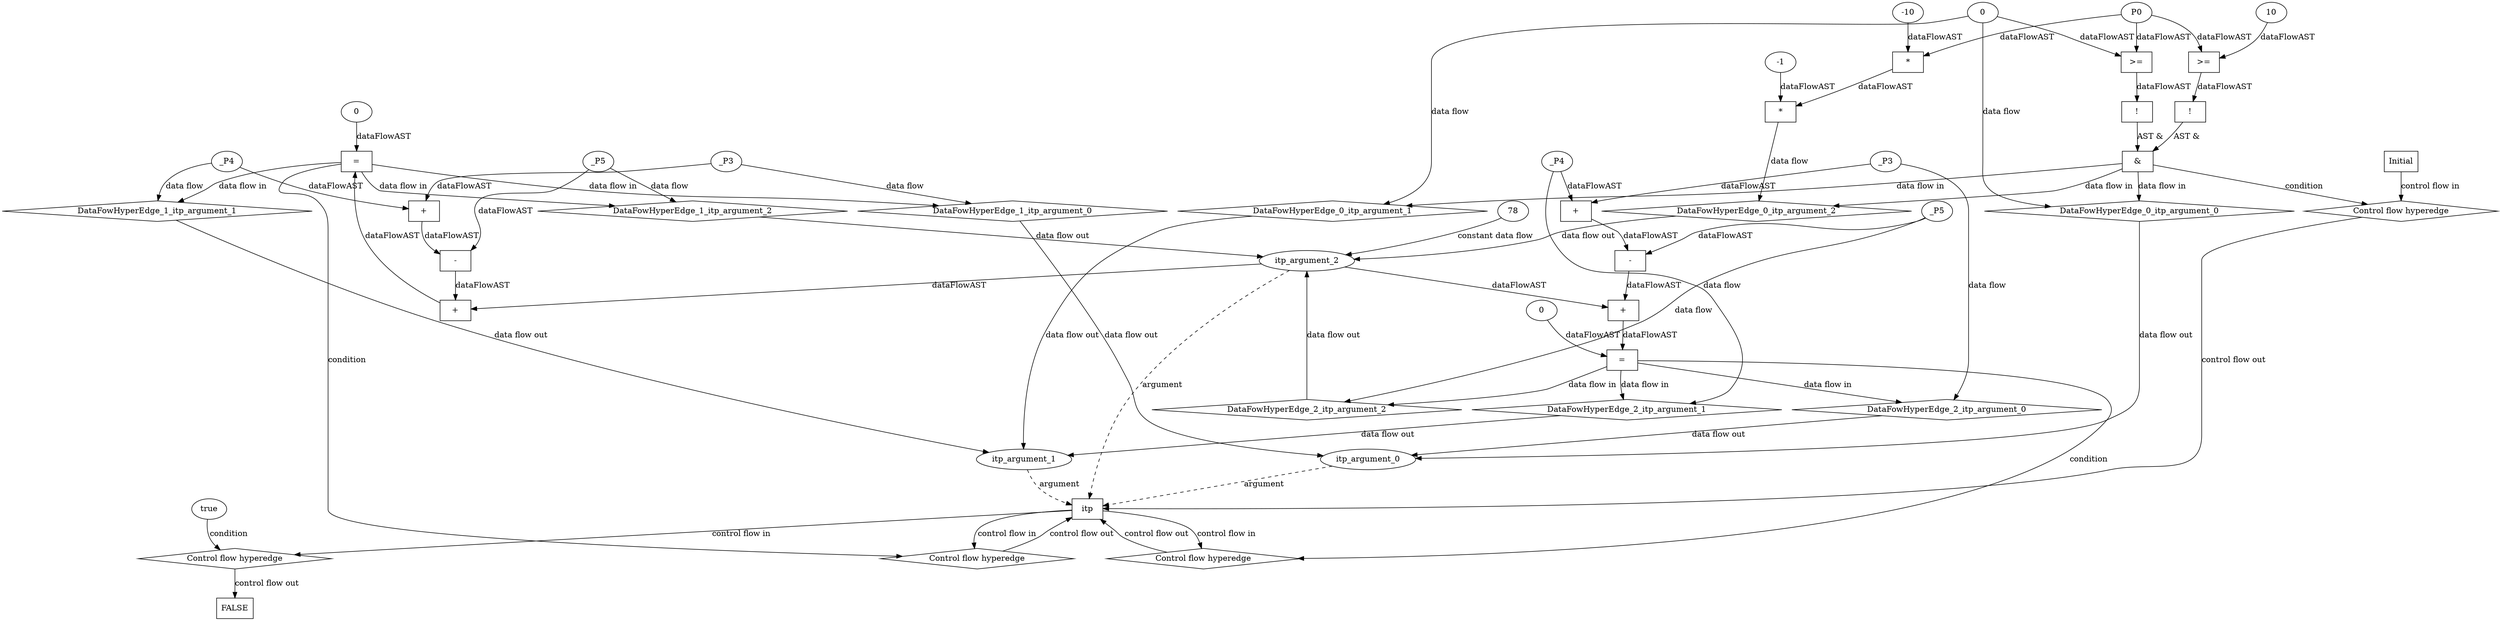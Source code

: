 digraph dag {
"itp" [label="itp" nodeName="itp" class=cfn  shape="rect"];
FALSE [label="FALSE" nodeName=FALSE class=cfn  shape="rect"];
Initial [label="Initial" nodeName=Initial class=cfn  shape="rect"];
ControlFowHyperEdge_0 [label="Control flow hyperedge" nodeName=ControlFowHyperEdge_0 class=controlFlowHyperEdge shape="diamond"];
"Initial" -> ControlFowHyperEdge_0 [label="control flow in"]
ControlFowHyperEdge_0 -> "itp" [label="control flow out"]
ControlFowHyperEdge_1 [label="Control flow hyperedge" nodeName=ControlFowHyperEdge_1 class=controlFlowHyperEdge shape="diamond"];
"itp" -> ControlFowHyperEdge_1 [label="control flow in"]
ControlFowHyperEdge_1 -> "itp" [label="control flow out"]
ControlFowHyperEdge_2 [label="Control flow hyperedge" nodeName=ControlFowHyperEdge_2 class=controlFlowHyperEdge shape="diamond"];
"itp" -> ControlFowHyperEdge_2 [label="control flow in"]
ControlFowHyperEdge_2 -> "itp" [label="control flow out"]
ControlFowHyperEdge_3 [label="Control flow hyperedge" nodeName=ControlFowHyperEdge_3 class=controlFlowHyperEdge shape="diamond"];
"itp" -> ControlFowHyperEdge_3 [label="control flow in"]
ControlFowHyperEdge_3 -> "FALSE" [label="control flow out"]
"itp_argument_0" [label="itp_argument_0" nodeName=argument0 class=argument  head="itp" shape="oval"];
"itp_argument_0" -> "itp"[label="argument" style="dashed"]
"itp_argument_1" [label="itp_argument_1" nodeName=argument1 class=argument  head="itp" shape="oval"];
"itp_argument_1" -> "itp"[label="argument" style="dashed"]
"itp_argument_2" [label="itp_argument_2" nodeName=argument2 class=argument  head="itp" shape="oval"];
"itp_argument_2" -> "itp"[label="argument" style="dashed"]

"xxxitp___Initial_0xxx_and" [label="&" nodeName="xxxitp___Initial_0xxx_and" class=Operator shape="rect"];
"xxxitp___Initial_0xxxguard_0_node_0" [label="!" nodeName="xxxitp___Initial_0xxxguard_0_node_0" class=Operator shape="rect"];
"xxxitp___Initial_0xxxguard_0_node_1" [label=">=" nodeName="xxxitp___Initial_0xxxguard_0_node_1" class=Operator  shape="rect"];
"xxxitp___Initial_0xxxguard_0_node_1" -> "xxxitp___Initial_0xxxguard_0_node_0"[label="dataFlowAST"]
"xxxitp___Initial_0xxxdataFlow_0_node_0" -> "xxxitp___Initial_0xxxguard_0_node_1"[label="dataFlowAST"]
"xxxitp___Initial_0xxxdataFlow2_node_4" -> "xxxitp___Initial_0xxxguard_0_node_1"[label="dataFlowAST"]

"xxxitp___Initial_0xxxguard_0_node_0" -> "xxxitp___Initial_0xxx_and" [label="AST &"];
"xxxitp___Initial_0xxxguard1_node_0" [label="!" nodeName="xxxitp___Initial_0xxxguard1_node_0" class=Operator shape="rect"];
"xxxitp___Initial_0xxxguard1_node_1" [label=">=" nodeName="xxxitp___Initial_0xxxguard1_node_1" class=Operator  shape="rect"];
"xxxitp___Initial_0xxxguard1_node_3" [label="10" nodeName="xxxitp___Initial_0xxxguard1_node_3" class=Literal ];
"xxxitp___Initial_0xxxguard1_node_1" -> "xxxitp___Initial_0xxxguard1_node_0"[label="dataFlowAST"]
"xxxitp___Initial_0xxxdataFlow2_node_4" -> "xxxitp___Initial_0xxxguard1_node_1"[label="dataFlowAST"]
"xxxitp___Initial_0xxxguard1_node_3" -> "xxxitp___Initial_0xxxguard1_node_1"[label="dataFlowAST"]

"xxxitp___Initial_0xxxguard1_node_0" -> "xxxitp___Initial_0xxx_and" [label="AST &"];
"xxxitp___Initial_0xxx_and" -> "ControlFowHyperEdge_0" [label="condition"];
"xxxitp___Initial_0xxxdataFlow_0_node_0" [label="0" nodeName="xxxitp___Initial_0xxxdataFlow_0_node_0" class=Literal ];

"xxxitp___Initial_0xxxdataFlow_0_node_0" -> "DataFowHyperEdge_0_itp_argument_0" [label="data flow"];

"xxxitp___Initial_0xxxdataFlow_0_node_0" -> "DataFowHyperEdge_0_itp_argument_1" [label="data flow"];
"xxxitp___Initial_0xxxdataFlow2_node_0" [label="*" nodeName="xxxitp___Initial_0xxxdataFlow2_node_0" class=Operator  shape="rect"];
"xxxitp___Initial_0xxxdataFlow2_node_1" [label="-1" nodeName="xxxitp___Initial_0xxxdataFlow2_node_1" class=Coeff ];
"xxxitp___Initial_0xxxdataFlow2_node_2" [label="*" nodeName="xxxitp___Initial_0xxxdataFlow2_node_2" class=Operator  shape="rect"];
"xxxitp___Initial_0xxxdataFlow2_node_3" [label="-10" nodeName="xxxitp___Initial_0xxxdataFlow2_node_3" class=Coeff ];
"xxxitp___Initial_0xxxdataFlow2_node_4" [label="P0" nodeName="xxxitp___Initial_0xxxdataFlow2_node_4" class=Constant ];
"xxxitp___Initial_0xxxdataFlow2_node_1" -> "xxxitp___Initial_0xxxdataFlow2_node_0"[label="dataFlowAST"]
"xxxitp___Initial_0xxxdataFlow2_node_2" -> "xxxitp___Initial_0xxxdataFlow2_node_0"[label="dataFlowAST"]
"xxxitp___Initial_0xxxdataFlow2_node_4" -> "xxxitp___Initial_0xxxdataFlow2_node_2"[label="dataFlowAST"]
"xxxitp___Initial_0xxxdataFlow2_node_3" -> "xxxitp___Initial_0xxxdataFlow2_node_2"[label="dataFlowAST"]

"xxxitp___Initial_0xxxdataFlow2_node_0" -> "DataFowHyperEdge_0_itp_argument_2" [label="data flow"];
"xxxitp___itp_1xxxguard_0_node_0" [label="=" nodeName="xxxitp___itp_1xxxguard_0_node_0" class=Operator  shape="rect"];
"xxxitp___itp_1xxxguard_0_node_1" [label="+" nodeName="xxxitp___itp_1xxxguard_0_node_1" class= Operator shape="rect"];
"xxxitp___itp_1xxxguard_0_node_3" [label="-" nodeName="xxxitp___itp_1xxxguard_0_node_3" class= Operator shape="rect"];
"xxxitp___itp_1xxxguard_0_node_4" [label="+" nodeName="xxxitp___itp_1xxxguard_0_node_4" class= Operator shape="rect"];
"xxxitp___itp_1xxxguard_0_node_8" [label="0" nodeName="xxxitp___itp_1xxxguard_0_node_8" class=Literal ];
"xxxitp___itp_1xxxguard_0_node_1" -> "xxxitp___itp_1xxxguard_0_node_0"[label="dataFlowAST"]
"xxxitp___itp_1xxxguard_0_node_8" -> "xxxitp___itp_1xxxguard_0_node_0"[label="dataFlowAST"]
"itp_argument_2" -> "xxxitp___itp_1xxxguard_0_node_1"[label="dataFlowAST"]
"xxxitp___itp_1xxxguard_0_node_3" -> "xxxitp___itp_1xxxguard_0_node_1"[label="dataFlowAST"]
"xxxitp___itp_1xxxguard_0_node_4" -> "xxxitp___itp_1xxxguard_0_node_3"[label="dataFlowAST"]
"xxxitp___itp_1xxxdataFlow2_node_0" -> "xxxitp___itp_1xxxguard_0_node_3"[label="dataFlowAST"]
"xxxitp___itp_1xxxdataFlow1_node_0" -> "xxxitp___itp_1xxxguard_0_node_4"[label="dataFlowAST"]
"xxxitp___itp_1xxxdataFlow_0_node_0" -> "xxxitp___itp_1xxxguard_0_node_4"[label="dataFlowAST"]

"xxxitp___itp_1xxxguard_0_node_0" -> "ControlFowHyperEdge_1" [label="condition"];
"xxxitp___itp_1xxxdataFlow_0_node_0" [label="_P3" nodeName="xxxitp___itp_1xxxdataFlow_0_node_0" class=Constant ];

"xxxitp___itp_1xxxdataFlow_0_node_0" -> "DataFowHyperEdge_1_itp_argument_0" [label="data flow"];
"xxxitp___itp_1xxxdataFlow1_node_0" [label="_P4" nodeName="xxxitp___itp_1xxxdataFlow1_node_0" class=Constant ];

"xxxitp___itp_1xxxdataFlow1_node_0" -> "DataFowHyperEdge_1_itp_argument_1" [label="data flow"];
"xxxitp___itp_1xxxdataFlow2_node_0" [label="_P5" nodeName="xxxitp___itp_1xxxdataFlow2_node_0" class=Constant ];

"xxxitp___itp_1xxxdataFlow2_node_0" -> "DataFowHyperEdge_1_itp_argument_2" [label="data flow"];
"xxxitp___itp_2xxxguard_0_node_0" [label="=" nodeName="xxxitp___itp_2xxxguard_0_node_0" class=Operator  shape="rect"];
"xxxitp___itp_2xxxguard_0_node_1" [label="+" nodeName="xxxitp___itp_2xxxguard_0_node_1" class= Operator shape="rect"];
"xxxitp___itp_2xxxguard_0_node_3" [label="-" nodeName="xxxitp___itp_2xxxguard_0_node_3" class= Operator shape="rect"];
"xxxitp___itp_2xxxguard_0_node_4" [label="+" nodeName="xxxitp___itp_2xxxguard_0_node_4" class= Operator shape="rect"];
"xxxitp___itp_2xxxguard_0_node_8" [label="0" nodeName="xxxitp___itp_2xxxguard_0_node_8" class=Literal ];
"xxxitp___itp_2xxxguard_0_node_1" -> "xxxitp___itp_2xxxguard_0_node_0"[label="dataFlowAST"]
"xxxitp___itp_2xxxguard_0_node_8" -> "xxxitp___itp_2xxxguard_0_node_0"[label="dataFlowAST"]
"itp_argument_2" -> "xxxitp___itp_2xxxguard_0_node_1"[label="dataFlowAST"]
"xxxitp___itp_2xxxguard_0_node_3" -> "xxxitp___itp_2xxxguard_0_node_1"[label="dataFlowAST"]
"xxxitp___itp_2xxxguard_0_node_4" -> "xxxitp___itp_2xxxguard_0_node_3"[label="dataFlowAST"]
"xxxitp___itp_2xxxdataFlow2_node_0" -> "xxxitp___itp_2xxxguard_0_node_3"[label="dataFlowAST"]
"xxxitp___itp_2xxxdataFlow1_node_0" -> "xxxitp___itp_2xxxguard_0_node_4"[label="dataFlowAST"]
"xxxitp___itp_2xxxdataFlow_0_node_0" -> "xxxitp___itp_2xxxguard_0_node_4"[label="dataFlowAST"]

"xxxitp___itp_2xxxguard_0_node_0" -> "ControlFowHyperEdge_2" [label="condition"];
"xxxitp___itp_2xxxdataFlow_0_node_0" [label="_P3" nodeName="xxxitp___itp_2xxxdataFlow_0_node_0" class=Constant ];

"xxxitp___itp_2xxxdataFlow_0_node_0" -> "DataFowHyperEdge_2_itp_argument_0" [label="data flow"];
"xxxitp___itp_2xxxdataFlow1_node_0" [label="_P4" nodeName="xxxitp___itp_2xxxdataFlow1_node_0" class=Constant ];

"xxxitp___itp_2xxxdataFlow1_node_0" -> "DataFowHyperEdge_2_itp_argument_1" [label="data flow"];
"xxxitp___itp_2xxxdataFlow2_node_0" [label="_P5" nodeName="xxxitp___itp_2xxxdataFlow2_node_0" class=Constant ];

"xxxitp___itp_2xxxdataFlow2_node_0" -> "DataFowHyperEdge_2_itp_argument_2" [label="data flow"];
"xxxFALSE___itp_3xxxguard_0_node_0" [label="true" nodeName="xxxFALSE___itp_3xxxguard_0_node_0" class=BoolValue ];

"xxxFALSE___itp_3xxxguard_0_node_0" -> "ControlFowHyperEdge_3" [label="condition"];
"DataFowHyperEdge_0_itp_argument_0" [label="DataFowHyperEdge_0_itp_argument_0" nodeName="DataFowHyperEdge_0_itp_argument_0" class=DataFlowHyperedge shape="diamond"];
"DataFowHyperEdge_0_itp_argument_0" -> "itp_argument_0"[label="data flow out"]
"xxxitp___Initial_0xxx_and" -> "DataFowHyperEdge_0_itp_argument_0"[label="data flow in"]
"DataFowHyperEdge_0_itp_argument_1" [label="DataFowHyperEdge_0_itp_argument_1" nodeName="DataFowHyperEdge_0_itp_argument_1" class=DataFlowHyperedge shape="diamond"];
"DataFowHyperEdge_0_itp_argument_1" -> "itp_argument_1"[label="data flow out"]
"xxxitp___Initial_0xxx_and" -> "DataFowHyperEdge_0_itp_argument_1"[label="data flow in"]
"DataFowHyperEdge_0_itp_argument_2" [label="DataFowHyperEdge_0_itp_argument_2" nodeName="DataFowHyperEdge_0_itp_argument_2" class=DataFlowHyperedge shape="diamond"];
"DataFowHyperEdge_0_itp_argument_2" -> "itp_argument_2"[label="data flow out"]
"xxxitp___Initial_0xxx_and" -> "DataFowHyperEdge_0_itp_argument_2"[label="data flow in"]
"DataFowHyperEdge_1_itp_argument_0" [label="DataFowHyperEdge_1_itp_argument_0" nodeName="DataFowHyperEdge_1_itp_argument_0" class=DataFlowHyperedge shape="diamond"];
"DataFowHyperEdge_1_itp_argument_0" -> "itp_argument_0"[label="data flow out"]
"xxxitp___itp_1xxxguard_0_node_0" -> "DataFowHyperEdge_1_itp_argument_0"[label="data flow in"]
"DataFowHyperEdge_1_itp_argument_1" [label="DataFowHyperEdge_1_itp_argument_1" nodeName="DataFowHyperEdge_1_itp_argument_1" class=DataFlowHyperedge shape="diamond"];
"DataFowHyperEdge_1_itp_argument_1" -> "itp_argument_1"[label="data flow out"]
"xxxitp___itp_1xxxguard_0_node_0" -> "DataFowHyperEdge_1_itp_argument_1"[label="data flow in"]
"DataFowHyperEdge_1_itp_argument_2" [label="DataFowHyperEdge_1_itp_argument_2" nodeName="DataFowHyperEdge_1_itp_argument_2" class=DataFlowHyperedge shape="diamond"];
"DataFowHyperEdge_1_itp_argument_2" -> "itp_argument_2"[label="data flow out"]
"xxxitp___itp_1xxxguard_0_node_0" -> "DataFowHyperEdge_1_itp_argument_2"[label="data flow in"]
"DataFowHyperEdge_2_itp_argument_0" [label="DataFowHyperEdge_2_itp_argument_0" nodeName="DataFowHyperEdge_2_itp_argument_0" class=DataFlowHyperedge shape="diamond"];
"DataFowHyperEdge_2_itp_argument_0" -> "itp_argument_0"[label="data flow out"]
"xxxitp___itp_2xxxguard_0_node_0" -> "DataFowHyperEdge_2_itp_argument_0"[label="data flow in"]
"DataFowHyperEdge_2_itp_argument_1" [label="DataFowHyperEdge_2_itp_argument_1" nodeName="DataFowHyperEdge_2_itp_argument_1" class=DataFlowHyperedge shape="diamond"];
"DataFowHyperEdge_2_itp_argument_1" -> "itp_argument_1"[label="data flow out"]
"xxxitp___itp_2xxxguard_0_node_0" -> "DataFowHyperEdge_2_itp_argument_1"[label="data flow in"]
"DataFowHyperEdge_2_itp_argument_2" [label="DataFowHyperEdge_2_itp_argument_2" nodeName="DataFowHyperEdge_2_itp_argument_2" class=DataFlowHyperedge shape="diamond"];
"DataFowHyperEdge_2_itp_argument_2" -> "itp_argument_2"[label="data flow out"]
"xxxitp___itp_2xxxguard_0_node_0" -> "DataFowHyperEdge_2_itp_argument_2"[label="data flow in"]
"xxxFALSE___itp_3xxxitp_argument_2_constant_78" [label="78" nodeName="xxxFALSE___itp_3xxxitp_argument_2_constant_78" class=Constant];
"xxxFALSE___itp_3xxxitp_argument_2_constant_78" -> "itp_argument_2" [label="constant data flow"];




}
